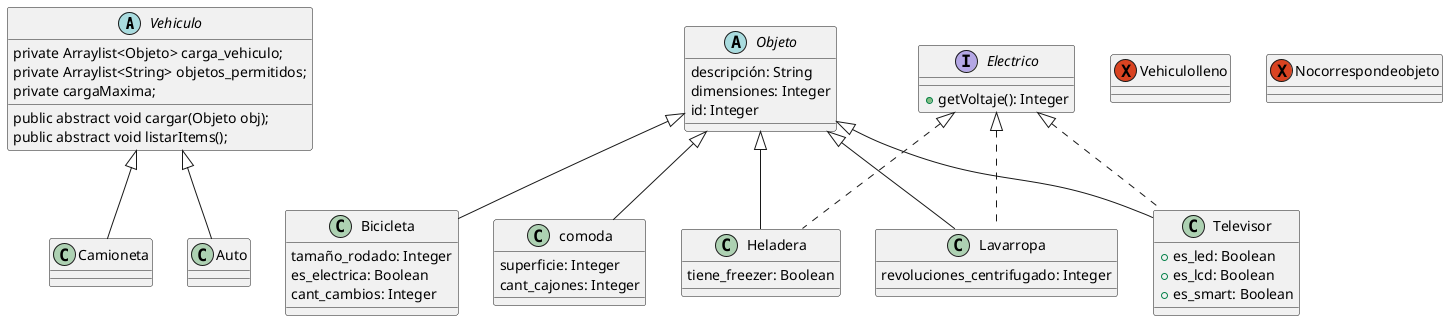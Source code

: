 @startuml
'https://plantuml.com/class-diagram

abstract class Vehiculo{
    private Arraylist<Objeto> carga_vehiculo;
    private Arraylist<String> objetos_permitidos;
    private cargaMaxima;
    public abstract void cargar(Objeto obj);
    public abstract void listarItems();
}
class Camioneta{

}
class Auto{

}
abstract class Objeto{
    descripción: String
    dimensiones: Integer
    id: Integer

}
class comoda{
    superficie: Integer
    cant_cajones: Integer
}
class Heladera implements Electrico{
    tiene_freezer: Boolean
}
class Lavarropa implements Electrico{
    revoluciones_centrifugado: Integer
}
class Televisor implements Electrico{
    +es_led: Boolean
    +es_lcd: Boolean
    +es_smart: Boolean
}
class Bicicleta{
    tamaño_rodado: Integer
    es_electrica: Boolean
    cant_cambios: Integer
}

interface Electrico{
    +getVoltaje(): Integer
}

exception Vehiculolleno{

}
exception Nocorrespondeobjeto{
}

Objeto <|-- Bicicleta
Objeto <|-- Heladera
Objeto <|-- comoda
Objeto <|-- Lavarropa
Objeto <|-- Televisor
Vehiculo <|--Camioneta
Vehiculo <|--Auto
@enduml